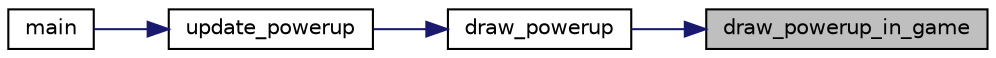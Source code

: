 digraph "draw_powerup_in_game"
{
 // LATEX_PDF_SIZE
  edge [fontname="Helvetica",fontsize="10",labelfontname="Helvetica",labelfontsize="10"];
  node [fontname="Helvetica",fontsize="10",shape=record];
  rankdir="RL";
  Node1 [label="draw_powerup_in_game",height=0.2,width=0.4,color="black", fillcolor="grey75", style="filled", fontcolor="black",tooltip="draw the powerup"];
  Node1 -> Node2 [dir="back",color="midnightblue",fontsize="10",style="solid"];
  Node2 [label="draw_powerup",height=0.2,width=0.4,color="black", fillcolor="white", style="filled",URL="$window_8c.html#ac4e313d79acdbf890386fe1b60d88ace",tooltip="coordinate the draw of the powerup"];
  Node2 -> Node3 [dir="back",color="midnightblue",fontsize="10",style="solid"];
  Node3 [label="update_powerup",height=0.2,width=0.4,color="black", fillcolor="white", style="filled",URL="$main_8c.html#a85a8b9c08bab86b80e9584d5845b6a06",tooltip="Function that do the actions on the powerup like move it, draw it."];
  Node3 -> Node4 [dir="back",color="midnightblue",fontsize="10",style="solid"];
  Node4 [label="main",height=0.2,width=0.4,color="black", fillcolor="white", style="filled",URL="$main_8c.html#abf9e6b7e6f15df4b525a2e7705ba3089",tooltip="Main function of the project contain the game loop."];
}
